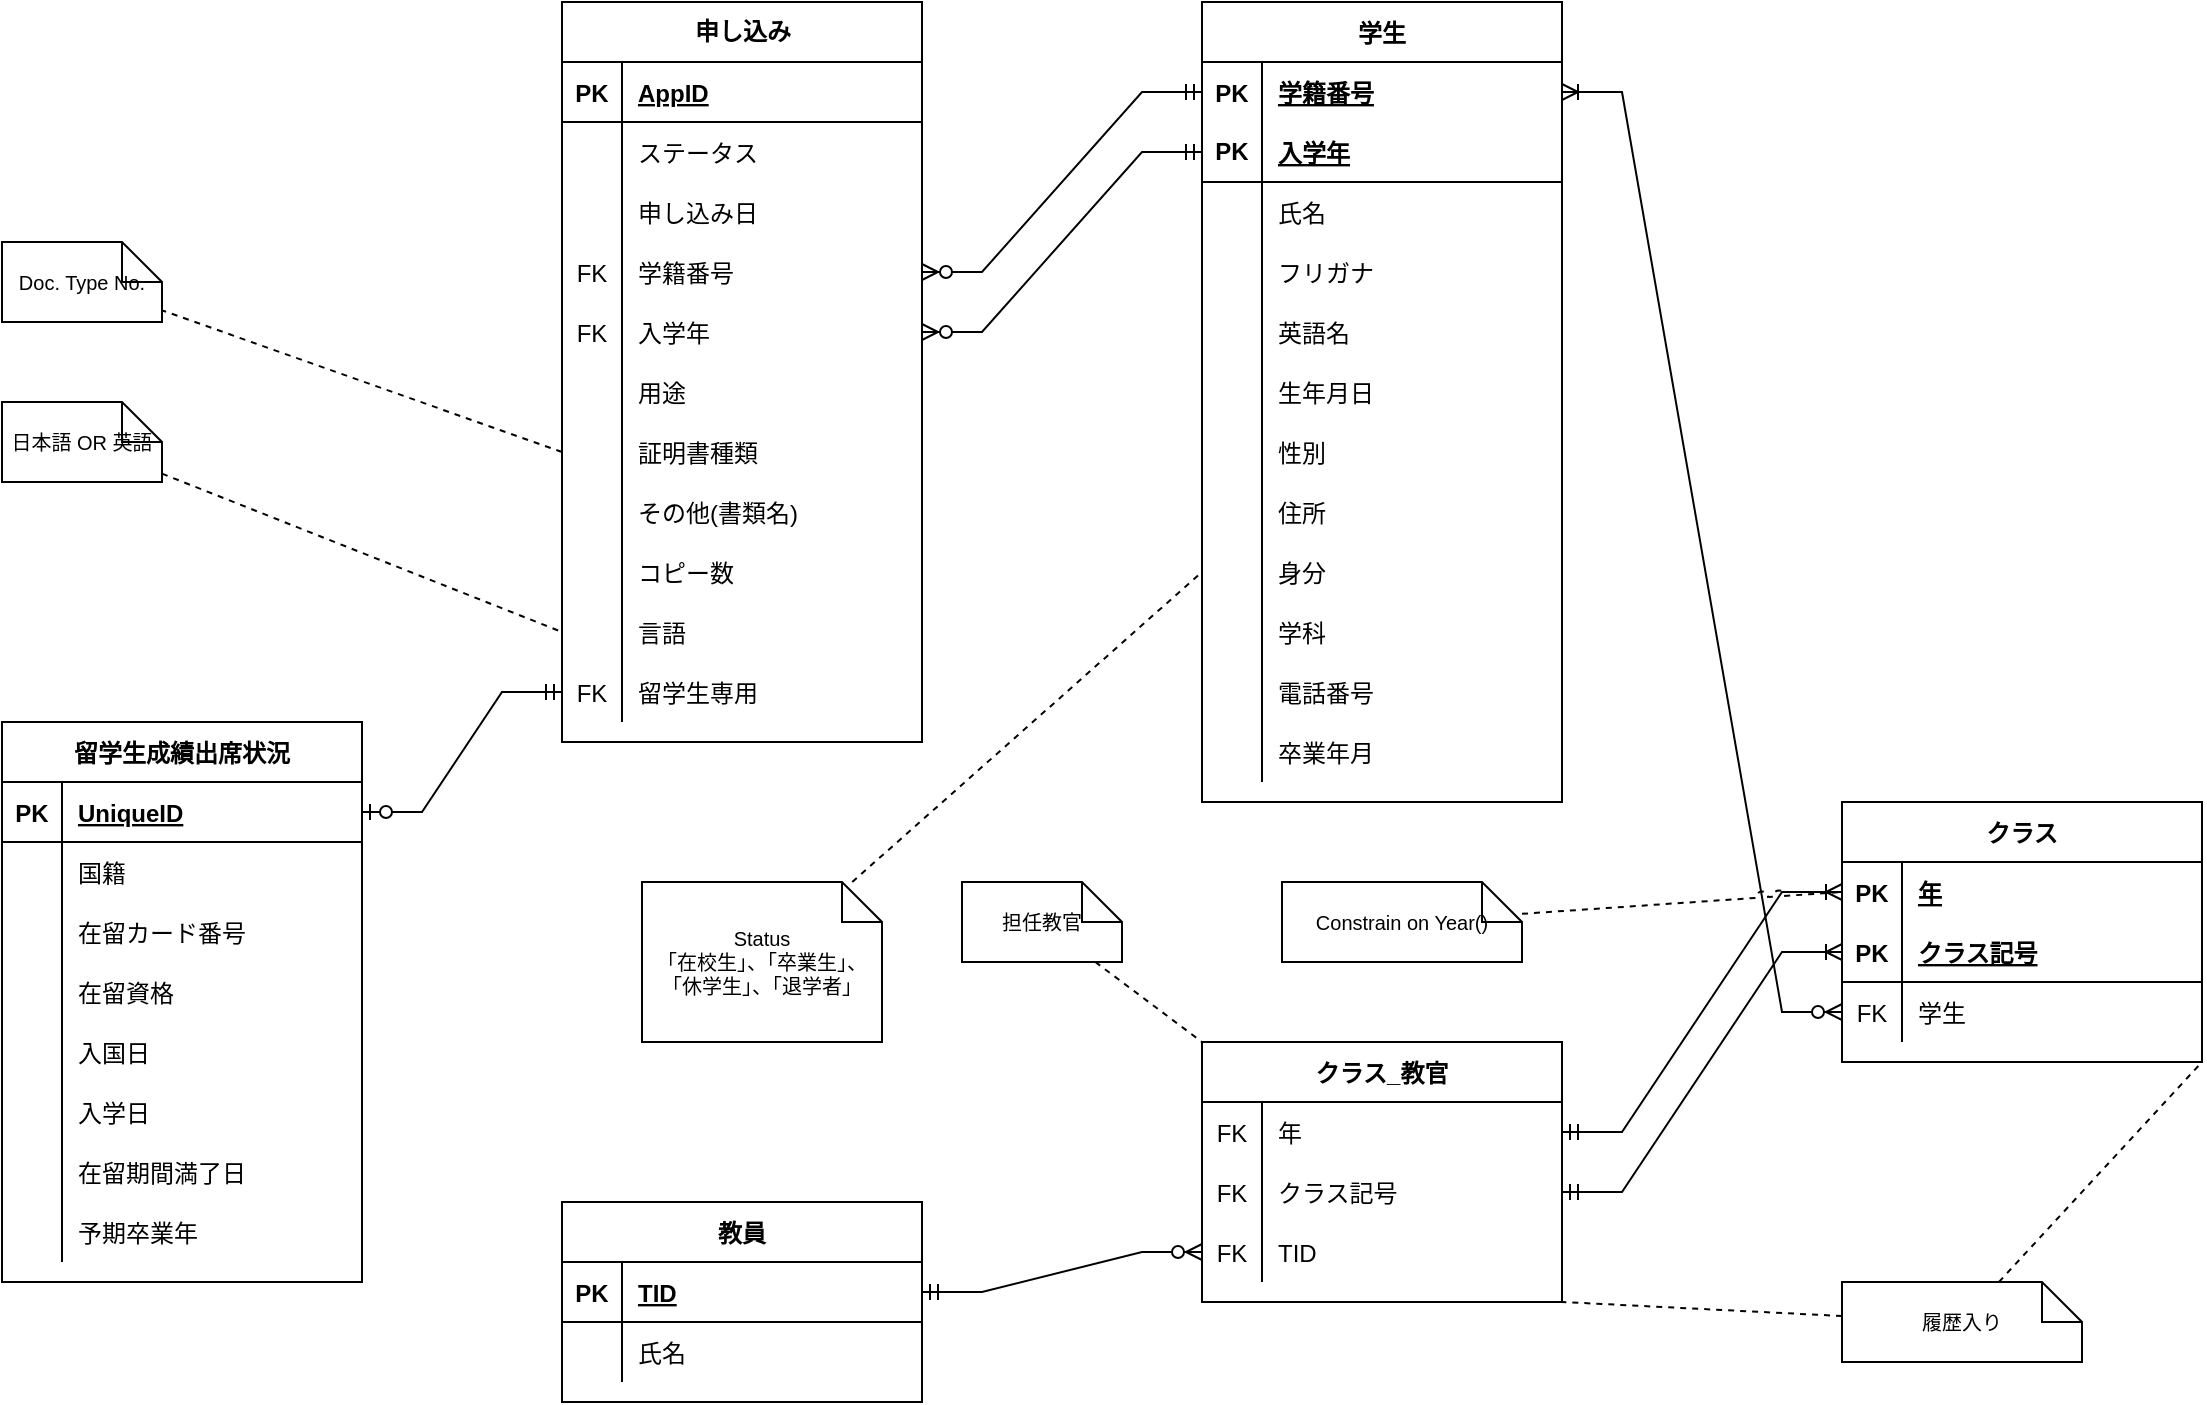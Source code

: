 <mxfile version="13.6.2" type="device"><diagram id="6iHWt4eawKjjmFXK4qab" name="app."><mxGraphModel dx="1246" dy="1058" grid="1" gridSize="10" guides="1" tooltips="1" connect="1" arrows="1" fold="1" page="1" pageScale="1" pageWidth="1169" pageHeight="827" math="0" shadow="0"><root><mxCell id="0"/><mxCell id="1" parent="0"/><mxCell id="gwAdQqBneZFHo5yo5aBn-1" style="rounded=0;orthogonalLoop=1;jettySize=auto;html=1;fontSize=10;endArrow=none;endFill=0;entryX=0;entryY=0.5;entryDx=0;entryDy=0;dashed=1;jumpStyle=arc;" parent="1" source="gwAdQqBneZFHo5yo5aBn-2" target="gwAdQqBneZFHo5yo5aBn-25" edge="1"><mxGeometry relative="1" as="geometry"/></mxCell><mxCell id="gwAdQqBneZFHo5yo5aBn-2" value="Status&lt;br style=&quot;font-size: 10px&quot;&gt;「在校生」、「卒業生」、「休学生」、「退学者」" style="shape=note;size=20;whiteSpace=wrap;html=1;fontSize=10;" parent="1" vertex="1"><mxGeometry x="360" y="520" width="120" height="80" as="geometry"/></mxCell><mxCell id="gwAdQqBneZFHo5yo5aBn-3" style="edgeStyle=entityRelationEdgeStyle;rounded=0;orthogonalLoop=1;jettySize=auto;html=1;startArrow=ERmandOne;startFill=0;endArrow=ERzeroToMany;endFill=1;" parent="1" source="gwAdQqBneZFHo5yo5aBn-66" target="gwAdQqBneZFHo5yo5aBn-19" edge="1"><mxGeometry relative="1" as="geometry"/></mxCell><mxCell id="gwAdQqBneZFHo5yo5aBn-4" style="edgeStyle=entityRelationEdgeStyle;rounded=0;orthogonalLoop=1;jettySize=auto;html=1;startArrow=ERmandOne;startFill=0;endArrow=ERzeroToMany;endFill=1;" parent="1" source="gwAdQqBneZFHo5yo5aBn-69" target="gwAdQqBneZFHo5yo5aBn-22" edge="1"><mxGeometry relative="1" as="geometry"/></mxCell><mxCell id="gwAdQqBneZFHo5yo5aBn-8" style="rounded=0;orthogonalLoop=1;jettySize=auto;html=1;endArrow=none;endFill=0;fontSize=10;entryX=0;entryY=0.5;entryDx=0;entryDy=0;dashed=1;jumpStyle=arc;" parent="1" source="gwAdQqBneZFHo5yo5aBn-9" target="gwAdQqBneZFHo5yo5aBn-56" edge="1"><mxGeometry relative="1" as="geometry"/></mxCell><mxCell id="gwAdQqBneZFHo5yo5aBn-9" value="日本語 OR 英語" style="shape=note;size=20;whiteSpace=wrap;html=1;strokeColor=#000000;fontSize=10;" parent="1" vertex="1"><mxGeometry x="40" y="280" width="80" height="40" as="geometry"/></mxCell><mxCell id="gwAdQqBneZFHo5yo5aBn-10" style="edgeStyle=entityRelationEdgeStyle;rounded=0;orthogonalLoop=1;jettySize=auto;html=1;startArrow=ERzeroToOne;startFill=1;endArrow=ERmandOne;endFill=0;" parent="1" source="gwAdQqBneZFHo5yo5aBn-91" target="gwAdQqBneZFHo5yo5aBn-59" edge="1"><mxGeometry relative="1" as="geometry"/></mxCell><mxCell id="gwAdQqBneZFHo5yo5aBn-12" value="Doc. Type No." style="shape=note;size=20;whiteSpace=wrap;html=1;strokeColor=#000000;fontSize=10;" parent="1" vertex="1"><mxGeometry x="40" y="200" width="80" height="40" as="geometry"/></mxCell><mxCell id="gwAdQqBneZFHo5yo5aBn-13" style="rounded=0;orthogonalLoop=1;jettySize=auto;html=1;exitX=0;exitY=0.5;exitDx=0;exitDy=0;startArrow=none;startFill=0;endArrow=none;endFill=0;dashed=1;jumpStyle=arc;" parent="1" source="gwAdQqBneZFHo5yo5aBn-47" target="gwAdQqBneZFHo5yo5aBn-12" edge="1"><mxGeometry relative="1" as="geometry"/></mxCell><mxCell id="gwAdQqBneZFHo5yo5aBn-31" value="申し込み" style="shape=table;startSize=30;container=1;collapsible=1;childLayout=tableLayout;fixedRows=1;rowLines=0;fontStyle=1;align=center;resizeLast=1;html=1;" parent="1" vertex="1"><mxGeometry x="320" y="80" width="180" height="370" as="geometry"/></mxCell><mxCell id="gwAdQqBneZFHo5yo5aBn-32" value="" style="shape=partialRectangle;collapsible=0;dropTarget=0;pointerEvents=0;fillColor=none;top=0;left=0;bottom=1;right=0;points=[[0,0.5],[1,0.5]];portConstraint=eastwest;" parent="gwAdQqBneZFHo5yo5aBn-31" vertex="1"><mxGeometry y="30" width="180" height="30" as="geometry"/></mxCell><mxCell id="gwAdQqBneZFHo5yo5aBn-33" value="PK" style="shape=partialRectangle;connectable=0;fillColor=none;top=0;left=0;bottom=0;right=0;fontStyle=1;overflow=hidden;" parent="gwAdQqBneZFHo5yo5aBn-32" vertex="1"><mxGeometry width="30" height="30" as="geometry"/></mxCell><mxCell id="gwAdQqBneZFHo5yo5aBn-34" value="AppID" style="shape=partialRectangle;connectable=0;fillColor=none;top=0;left=0;bottom=0;right=0;align=left;spacingLeft=6;fontStyle=5;overflow=hidden;" parent="gwAdQqBneZFHo5yo5aBn-32" vertex="1"><mxGeometry x="30" width="150" height="30" as="geometry"/></mxCell><mxCell id="gwAdQqBneZFHo5yo5aBn-35" value="" style="shape=partialRectangle;collapsible=0;dropTarget=0;pointerEvents=0;fillColor=none;top=0;left=0;bottom=0;right=0;points=[[0,0.5],[1,0.5]];portConstraint=eastwest;html=1;" parent="gwAdQqBneZFHo5yo5aBn-31" vertex="1"><mxGeometry y="60" width="180" height="30" as="geometry"/></mxCell><mxCell id="gwAdQqBneZFHo5yo5aBn-36" value="" style="shape=partialRectangle;connectable=0;fillColor=none;top=0;left=0;bottom=0;right=0;fontStyle=0;overflow=hidden;" parent="gwAdQqBneZFHo5yo5aBn-35" vertex="1"><mxGeometry width="30" height="30" as="geometry"/></mxCell><mxCell id="gwAdQqBneZFHo5yo5aBn-37" value="ステータス" style="shape=partialRectangle;connectable=0;fillColor=none;top=0;left=0;bottom=0;right=0;align=left;spacingLeft=6;fontStyle=0;overflow=hidden;" parent="gwAdQqBneZFHo5yo5aBn-35" vertex="1"><mxGeometry x="30" width="150" height="30" as="geometry"/></mxCell><mxCell id="gwAdQqBneZFHo5yo5aBn-38" value="" style="shape=partialRectangle;collapsible=0;dropTarget=0;pointerEvents=0;fillColor=none;top=0;left=0;bottom=0;right=0;points=[[0,0.5],[1,0.5]];portConstraint=eastwest;" parent="gwAdQqBneZFHo5yo5aBn-31" vertex="1"><mxGeometry y="90" width="180" height="30" as="geometry"/></mxCell><mxCell id="gwAdQqBneZFHo5yo5aBn-39" value="" style="shape=partialRectangle;connectable=0;fillColor=none;top=0;left=0;bottom=0;right=0;editable=1;overflow=hidden;" parent="gwAdQqBneZFHo5yo5aBn-38" vertex="1"><mxGeometry width="30" height="30" as="geometry"/></mxCell><mxCell id="gwAdQqBneZFHo5yo5aBn-40" value="申し込み日" style="shape=partialRectangle;connectable=0;fillColor=none;top=0;left=0;bottom=0;right=0;align=left;spacingLeft=6;overflow=hidden;" parent="gwAdQqBneZFHo5yo5aBn-38" vertex="1"><mxGeometry x="30" width="150" height="30" as="geometry"/></mxCell><mxCell id="gwAdQqBneZFHo5yo5aBn-19" value="" style="shape=partialRectangle;collapsible=0;dropTarget=0;pointerEvents=0;fillColor=none;top=0;left=0;bottom=0;right=0;points=[[0,0.5],[1,0.5]];portConstraint=eastwest;" parent="gwAdQqBneZFHo5yo5aBn-31" vertex="1"><mxGeometry y="120" width="180" height="30" as="geometry"/></mxCell><mxCell id="gwAdQqBneZFHo5yo5aBn-20" value="FK" style="shape=partialRectangle;connectable=0;fillColor=none;top=0;left=0;bottom=0;right=0;editable=1;overflow=hidden;" parent="gwAdQqBneZFHo5yo5aBn-19" vertex="1"><mxGeometry width="30" height="30" as="geometry"/></mxCell><mxCell id="gwAdQqBneZFHo5yo5aBn-21" value="学籍番号" style="shape=partialRectangle;connectable=0;fillColor=none;top=0;left=0;bottom=0;right=0;align=left;spacingLeft=6;overflow=hidden;" parent="gwAdQqBneZFHo5yo5aBn-19" vertex="1"><mxGeometry x="30" width="150" height="30" as="geometry"/></mxCell><mxCell id="gwAdQqBneZFHo5yo5aBn-22" value="" style="shape=partialRectangle;collapsible=0;dropTarget=0;pointerEvents=0;fillColor=none;top=0;left=0;bottom=0;right=0;points=[[0,0.5],[1,0.5]];portConstraint=eastwest;" parent="gwAdQqBneZFHo5yo5aBn-31" vertex="1"><mxGeometry y="150" width="180" height="30" as="geometry"/></mxCell><mxCell id="gwAdQqBneZFHo5yo5aBn-23" value="FK" style="shape=partialRectangle;connectable=0;fillColor=none;top=0;left=0;bottom=0;right=0;editable=1;overflow=hidden;" parent="gwAdQqBneZFHo5yo5aBn-22" vertex="1"><mxGeometry width="30" height="30" as="geometry"/></mxCell><mxCell id="gwAdQqBneZFHo5yo5aBn-24" value="入学年" style="shape=partialRectangle;connectable=0;fillColor=none;top=0;left=0;bottom=0;right=0;align=left;spacingLeft=6;overflow=hidden;" parent="gwAdQqBneZFHo5yo5aBn-22" vertex="1"><mxGeometry x="30" width="150" height="30" as="geometry"/></mxCell><mxCell id="gwAdQqBneZFHo5yo5aBn-44" value="" style="shape=partialRectangle;collapsible=0;dropTarget=0;pointerEvents=0;fillColor=none;top=0;left=0;bottom=0;right=0;points=[[0,0.5],[1,0.5]];portConstraint=eastwest;" parent="gwAdQqBneZFHo5yo5aBn-31" vertex="1"><mxGeometry y="180" width="180" height="30" as="geometry"/></mxCell><mxCell id="gwAdQqBneZFHo5yo5aBn-45" value="" style="shape=partialRectangle;connectable=0;fillColor=none;top=0;left=0;bottom=0;right=0;editable=1;overflow=hidden;" parent="gwAdQqBneZFHo5yo5aBn-44" vertex="1"><mxGeometry width="30" height="30" as="geometry"/></mxCell><mxCell id="gwAdQqBneZFHo5yo5aBn-46" value="用途" style="shape=partialRectangle;connectable=0;fillColor=none;top=0;left=0;bottom=0;right=0;align=left;spacingLeft=6;overflow=hidden;" parent="gwAdQqBneZFHo5yo5aBn-44" vertex="1"><mxGeometry x="30" width="150" height="30" as="geometry"/></mxCell><mxCell id="gwAdQqBneZFHo5yo5aBn-47" value="" style="shape=partialRectangle;collapsible=0;dropTarget=0;pointerEvents=0;fillColor=none;top=0;left=0;bottom=0;right=0;points=[[0,0.5],[1,0.5]];portConstraint=eastwest;" parent="gwAdQqBneZFHo5yo5aBn-31" vertex="1"><mxGeometry y="210" width="180" height="30" as="geometry"/></mxCell><mxCell id="gwAdQqBneZFHo5yo5aBn-48" value="" style="shape=partialRectangle;connectable=0;fillColor=none;top=0;left=0;bottom=0;right=0;editable=1;overflow=hidden;" parent="gwAdQqBneZFHo5yo5aBn-47" vertex="1"><mxGeometry width="30" height="30" as="geometry"/></mxCell><mxCell id="gwAdQqBneZFHo5yo5aBn-49" value="証明書種類" style="shape=partialRectangle;connectable=0;fillColor=none;top=0;left=0;bottom=0;right=0;align=left;spacingLeft=6;overflow=hidden;" parent="gwAdQqBneZFHo5yo5aBn-47" vertex="1"><mxGeometry x="30" width="150" height="30" as="geometry"/></mxCell><mxCell id="gwAdQqBneZFHo5yo5aBn-50" value="" style="shape=partialRectangle;collapsible=0;dropTarget=0;pointerEvents=0;fillColor=none;top=0;left=0;bottom=0;right=0;points=[[0,0.5],[1,0.5]];portConstraint=eastwest;" parent="gwAdQqBneZFHo5yo5aBn-31" vertex="1"><mxGeometry y="240" width="180" height="30" as="geometry"/></mxCell><mxCell id="gwAdQqBneZFHo5yo5aBn-51" value="" style="shape=partialRectangle;connectable=0;fillColor=none;top=0;left=0;bottom=0;right=0;editable=1;overflow=hidden;" parent="gwAdQqBneZFHo5yo5aBn-50" vertex="1"><mxGeometry width="30" height="30" as="geometry"/></mxCell><mxCell id="gwAdQqBneZFHo5yo5aBn-52" value="その他(書類名)" style="shape=partialRectangle;connectable=0;fillColor=none;top=0;left=0;bottom=0;right=0;align=left;spacingLeft=6;overflow=hidden;" parent="gwAdQqBneZFHo5yo5aBn-50" vertex="1"><mxGeometry x="30" width="150" height="30" as="geometry"/></mxCell><mxCell id="gwAdQqBneZFHo5yo5aBn-53" value="" style="shape=partialRectangle;collapsible=0;dropTarget=0;pointerEvents=0;fillColor=none;top=0;left=0;bottom=0;right=0;points=[[0,0.5],[1,0.5]];portConstraint=eastwest;" parent="gwAdQqBneZFHo5yo5aBn-31" vertex="1"><mxGeometry y="270" width="180" height="30" as="geometry"/></mxCell><mxCell id="gwAdQqBneZFHo5yo5aBn-54" value="" style="shape=partialRectangle;connectable=0;fillColor=none;top=0;left=0;bottom=0;right=0;editable=1;overflow=hidden;" parent="gwAdQqBneZFHo5yo5aBn-53" vertex="1"><mxGeometry width="30" height="30" as="geometry"/></mxCell><mxCell id="gwAdQqBneZFHo5yo5aBn-55" value="コピー数" style="shape=partialRectangle;connectable=0;fillColor=none;top=0;left=0;bottom=0;right=0;align=left;spacingLeft=6;overflow=hidden;" parent="gwAdQqBneZFHo5yo5aBn-53" vertex="1"><mxGeometry x="30" width="150" height="30" as="geometry"/></mxCell><mxCell id="gwAdQqBneZFHo5yo5aBn-56" value="" style="shape=partialRectangle;collapsible=0;dropTarget=0;pointerEvents=0;fillColor=none;top=0;left=0;bottom=0;right=0;points=[[0,0.5],[1,0.5]];portConstraint=eastwest;" parent="gwAdQqBneZFHo5yo5aBn-31" vertex="1"><mxGeometry y="300" width="180" height="30" as="geometry"/></mxCell><mxCell id="gwAdQqBneZFHo5yo5aBn-57" value="" style="shape=partialRectangle;connectable=0;fillColor=none;top=0;left=0;bottom=0;right=0;editable=1;overflow=hidden;" parent="gwAdQqBneZFHo5yo5aBn-56" vertex="1"><mxGeometry width="30" height="30" as="geometry"/></mxCell><mxCell id="gwAdQqBneZFHo5yo5aBn-58" value="言語" style="shape=partialRectangle;connectable=0;fillColor=none;top=0;left=0;bottom=0;right=0;align=left;spacingLeft=6;overflow=hidden;" parent="gwAdQqBneZFHo5yo5aBn-56" vertex="1"><mxGeometry x="30" width="150" height="30" as="geometry"/></mxCell><mxCell id="gwAdQqBneZFHo5yo5aBn-59" value="" style="shape=partialRectangle;collapsible=0;dropTarget=0;pointerEvents=0;fillColor=none;top=0;left=0;bottom=0;right=0;points=[[0,0.5],[1,0.5]];portConstraint=eastwest;" parent="gwAdQqBneZFHo5yo5aBn-31" vertex="1"><mxGeometry y="330" width="180" height="30" as="geometry"/></mxCell><mxCell id="gwAdQqBneZFHo5yo5aBn-60" value="FK" style="shape=partialRectangle;connectable=0;fillColor=none;top=0;left=0;bottom=0;right=0;editable=1;overflow=hidden;" parent="gwAdQqBneZFHo5yo5aBn-59" vertex="1"><mxGeometry width="30" height="30" as="geometry"/></mxCell><mxCell id="gwAdQqBneZFHo5yo5aBn-61" value="留学生専用" style="shape=partialRectangle;connectable=0;fillColor=none;top=0;left=0;bottom=0;right=0;align=left;spacingLeft=6;overflow=hidden;" parent="gwAdQqBneZFHo5yo5aBn-59" vertex="1"><mxGeometry x="30" width="150" height="30" as="geometry"/></mxCell><mxCell id="gwAdQqBneZFHo5yo5aBn-65" value="学生" style="shape=table;startSize=30;container=1;collapsible=1;childLayout=tableLayout;fixedRows=1;rowLines=0;fontStyle=1;align=center;resizeLast=1;" parent="1" vertex="1"><mxGeometry x="640" y="80" width="180" height="400" as="geometry"/></mxCell><mxCell id="gwAdQqBneZFHo5yo5aBn-66" value="" style="shape=partialRectangle;collapsible=0;dropTarget=0;pointerEvents=0;fillColor=none;top=0;left=0;bottom=0;right=0;points=[[0,0.5],[1,0.5]];portConstraint=eastwest;strokeColor=#000000;" parent="gwAdQqBneZFHo5yo5aBn-65" vertex="1"><mxGeometry y="30" width="180" height="30" as="geometry"/></mxCell><mxCell id="gwAdQqBneZFHo5yo5aBn-67" value="PK" style="shape=partialRectangle;connectable=0;fillColor=none;top=0;left=0;bottom=0;right=0;fontStyle=1;overflow=hidden;" parent="gwAdQqBneZFHo5yo5aBn-66" vertex="1"><mxGeometry width="30" height="30" as="geometry"/></mxCell><mxCell id="gwAdQqBneZFHo5yo5aBn-68" value="学籍番号" style="shape=partialRectangle;connectable=0;fillColor=none;top=0;left=0;bottom=0;right=0;align=left;spacingLeft=6;fontStyle=5;overflow=hidden;" parent="gwAdQqBneZFHo5yo5aBn-66" vertex="1"><mxGeometry x="30" width="150" height="30" as="geometry"/></mxCell><mxCell id="gwAdQqBneZFHo5yo5aBn-69" value="" style="shape=partialRectangle;collapsible=0;dropTarget=0;pointerEvents=0;fillColor=none;top=0;left=0;bottom=1;right=0;points=[[0,0.5],[1,0.5]];portConstraint=eastwest;" parent="gwAdQqBneZFHo5yo5aBn-65" vertex="1"><mxGeometry y="60" width="180" height="30" as="geometry"/></mxCell><mxCell id="gwAdQqBneZFHo5yo5aBn-70" value="&lt;b&gt;PK&lt;/b&gt;" style="shape=partialRectangle;connectable=0;fillColor=none;top=0;left=0;bottom=0;right=0;fontStyle=0;overflow=hidden;strokeColor=none;html=1;" parent="gwAdQqBneZFHo5yo5aBn-69" vertex="1"><mxGeometry width="30" height="30" as="geometry"/></mxCell><mxCell id="gwAdQqBneZFHo5yo5aBn-71" value="入学年" style="shape=partialRectangle;connectable=0;fillColor=none;top=0;left=0;bottom=0;right=0;align=left;spacingLeft=6;fontStyle=5;overflow=hidden;strokeColor=none;" parent="gwAdQqBneZFHo5yo5aBn-69" vertex="1"><mxGeometry x="30" width="150" height="30" as="geometry"/></mxCell><mxCell id="gwAdQqBneZFHo5yo5aBn-72" value="" style="shape=partialRectangle;collapsible=0;dropTarget=0;pointerEvents=0;fillColor=none;top=0;left=0;bottom=0;right=0;points=[[0,0.5],[1,0.5]];portConstraint=eastwest;" parent="gwAdQqBneZFHo5yo5aBn-65" vertex="1"><mxGeometry y="90" width="180" height="30" as="geometry"/></mxCell><mxCell id="gwAdQqBneZFHo5yo5aBn-73" value="" style="shape=partialRectangle;connectable=0;fillColor=none;top=0;left=0;bottom=0;right=0;editable=1;overflow=hidden;" parent="gwAdQqBneZFHo5yo5aBn-72" vertex="1"><mxGeometry width="30" height="30" as="geometry"/></mxCell><mxCell id="gwAdQqBneZFHo5yo5aBn-74" value="氏名" style="shape=partialRectangle;connectable=0;fillColor=none;top=0;left=0;bottom=0;right=0;align=left;spacingLeft=6;overflow=hidden;" parent="gwAdQqBneZFHo5yo5aBn-72" vertex="1"><mxGeometry x="30" width="150" height="30" as="geometry"/></mxCell><mxCell id="gwAdQqBneZFHo5yo5aBn-75" value="" style="shape=partialRectangle;collapsible=0;dropTarget=0;pointerEvents=0;fillColor=none;top=0;left=0;bottom=0;right=0;points=[[0,0.5],[1,0.5]];portConstraint=eastwest;" parent="gwAdQqBneZFHo5yo5aBn-65" vertex="1"><mxGeometry y="120" width="180" height="30" as="geometry"/></mxCell><mxCell id="gwAdQqBneZFHo5yo5aBn-76" value="" style="shape=partialRectangle;connectable=0;fillColor=none;top=0;left=0;bottom=0;right=0;editable=1;overflow=hidden;" parent="gwAdQqBneZFHo5yo5aBn-75" vertex="1"><mxGeometry width="30" height="30" as="geometry"/></mxCell><mxCell id="gwAdQqBneZFHo5yo5aBn-77" value="フリガナ" style="shape=partialRectangle;connectable=0;fillColor=none;top=0;left=0;bottom=0;right=0;align=left;spacingLeft=6;overflow=hidden;" parent="gwAdQqBneZFHo5yo5aBn-75" vertex="1"><mxGeometry x="30" width="150" height="30" as="geometry"/></mxCell><mxCell id="gwAdQqBneZFHo5yo5aBn-78" value="" style="shape=partialRectangle;collapsible=0;dropTarget=0;pointerEvents=0;fillColor=none;top=0;left=0;bottom=0;right=0;points=[[0,0.5],[1,0.5]];portConstraint=eastwest;" parent="gwAdQqBneZFHo5yo5aBn-65" vertex="1"><mxGeometry y="150" width="180" height="30" as="geometry"/></mxCell><mxCell id="gwAdQqBneZFHo5yo5aBn-79" value="" style="shape=partialRectangle;connectable=0;fillColor=none;top=0;left=0;bottom=0;right=0;editable=1;overflow=hidden;" parent="gwAdQqBneZFHo5yo5aBn-78" vertex="1"><mxGeometry width="30" height="30" as="geometry"/></mxCell><mxCell id="gwAdQqBneZFHo5yo5aBn-80" value="英語名" style="shape=partialRectangle;connectable=0;fillColor=none;top=0;left=0;bottom=0;right=0;align=left;spacingLeft=6;overflow=hidden;" parent="gwAdQqBneZFHo5yo5aBn-78" vertex="1"><mxGeometry x="30" width="150" height="30" as="geometry"/></mxCell><mxCell id="gwAdQqBneZFHo5yo5aBn-81" value="" style="shape=partialRectangle;collapsible=0;dropTarget=0;pointerEvents=0;fillColor=none;top=0;left=0;bottom=0;right=0;points=[[0,0.5],[1,0.5]];portConstraint=eastwest;" parent="gwAdQqBneZFHo5yo5aBn-65" vertex="1"><mxGeometry y="180" width="180" height="30" as="geometry"/></mxCell><mxCell id="gwAdQqBneZFHo5yo5aBn-82" value="" style="shape=partialRectangle;connectable=0;fillColor=none;top=0;left=0;bottom=0;right=0;editable=1;overflow=hidden;" parent="gwAdQqBneZFHo5yo5aBn-81" vertex="1"><mxGeometry width="30" height="30" as="geometry"/></mxCell><mxCell id="gwAdQqBneZFHo5yo5aBn-83" value="生年月日" style="shape=partialRectangle;connectable=0;fillColor=none;top=0;left=0;bottom=0;right=0;align=left;spacingLeft=6;overflow=hidden;" parent="gwAdQqBneZFHo5yo5aBn-81" vertex="1"><mxGeometry x="30" width="150" height="30" as="geometry"/></mxCell><mxCell id="gwAdQqBneZFHo5yo5aBn-100" value="" style="shape=partialRectangle;collapsible=0;dropTarget=0;pointerEvents=0;fillColor=none;top=0;left=0;bottom=0;right=0;points=[[0,0.5],[1,0.5]];portConstraint=eastwest;" parent="gwAdQqBneZFHo5yo5aBn-65" vertex="1"><mxGeometry y="210" width="180" height="30" as="geometry"/></mxCell><mxCell id="gwAdQqBneZFHo5yo5aBn-101" value="" style="shape=partialRectangle;connectable=0;fillColor=none;top=0;left=0;bottom=0;right=0;editable=1;overflow=hidden;" parent="gwAdQqBneZFHo5yo5aBn-100" vertex="1"><mxGeometry width="30" height="30" as="geometry"/></mxCell><mxCell id="gwAdQqBneZFHo5yo5aBn-102" value="性別" style="shape=partialRectangle;connectable=0;fillColor=none;top=0;left=0;bottom=0;right=0;align=left;spacingLeft=6;overflow=hidden;" parent="gwAdQqBneZFHo5yo5aBn-100" vertex="1"><mxGeometry x="30" width="150" height="30" as="geometry"/></mxCell><mxCell id="gwAdQqBneZFHo5yo5aBn-87" value="" style="shape=partialRectangle;collapsible=0;dropTarget=0;pointerEvents=0;fillColor=none;top=0;left=0;bottom=0;right=0;points=[[0,0.5],[1,0.5]];portConstraint=eastwest;" parent="gwAdQqBneZFHo5yo5aBn-65" vertex="1"><mxGeometry y="240" width="180" height="30" as="geometry"/></mxCell><mxCell id="gwAdQqBneZFHo5yo5aBn-88" value="" style="shape=partialRectangle;connectable=0;fillColor=none;top=0;left=0;bottom=0;right=0;editable=1;overflow=hidden;" parent="gwAdQqBneZFHo5yo5aBn-87" vertex="1"><mxGeometry width="30" height="30" as="geometry"/></mxCell><mxCell id="gwAdQqBneZFHo5yo5aBn-89" value="住所" style="shape=partialRectangle;connectable=0;fillColor=none;top=0;left=0;bottom=0;right=0;align=left;spacingLeft=6;overflow=hidden;" parent="gwAdQqBneZFHo5yo5aBn-87" vertex="1"><mxGeometry x="30" width="150" height="30" as="geometry"/></mxCell><mxCell id="gwAdQqBneZFHo5yo5aBn-25" value="" style="shape=partialRectangle;collapsible=0;dropTarget=0;pointerEvents=0;fillColor=none;top=0;left=0;bottom=0;right=0;points=[[0,0.5],[1,0.5]];portConstraint=eastwest;" parent="gwAdQqBneZFHo5yo5aBn-65" vertex="1"><mxGeometry y="270" width="180" height="30" as="geometry"/></mxCell><mxCell id="gwAdQqBneZFHo5yo5aBn-26" value="" style="shape=partialRectangle;connectable=0;fillColor=none;top=0;left=0;bottom=0;right=0;editable=1;overflow=hidden;" parent="gwAdQqBneZFHo5yo5aBn-25" vertex="1"><mxGeometry width="30" height="30" as="geometry"/></mxCell><mxCell id="gwAdQqBneZFHo5yo5aBn-27" value="身分" style="shape=partialRectangle;connectable=0;fillColor=none;top=0;left=0;bottom=0;right=0;align=left;spacingLeft=6;overflow=hidden;" parent="gwAdQqBneZFHo5yo5aBn-25" vertex="1"><mxGeometry x="30" width="150" height="30" as="geometry"/></mxCell><mxCell id="gwAdQqBneZFHo5yo5aBn-122" value="" style="shape=partialRectangle;collapsible=0;dropTarget=0;pointerEvents=0;fillColor=none;top=0;left=0;bottom=0;right=0;points=[[0,0.5],[1,0.5]];portConstraint=eastwest;" parent="gwAdQqBneZFHo5yo5aBn-65" vertex="1"><mxGeometry y="300" width="180" height="30" as="geometry"/></mxCell><mxCell id="gwAdQqBneZFHo5yo5aBn-123" value="" style="shape=partialRectangle;connectable=0;fillColor=none;top=0;left=0;bottom=0;right=0;editable=1;overflow=hidden;" parent="gwAdQqBneZFHo5yo5aBn-122" vertex="1"><mxGeometry width="30" height="30" as="geometry"/></mxCell><mxCell id="gwAdQqBneZFHo5yo5aBn-124" value="学科" style="shape=partialRectangle;connectable=0;fillColor=none;top=0;left=0;bottom=0;right=0;align=left;spacingLeft=6;overflow=hidden;" parent="gwAdQqBneZFHo5yo5aBn-122" vertex="1"><mxGeometry x="30" width="150" height="30" as="geometry"/></mxCell><mxCell id="gwAdQqBneZFHo5yo5aBn-128" value="" style="shape=partialRectangle;collapsible=0;dropTarget=0;pointerEvents=0;fillColor=none;top=0;left=0;bottom=0;right=0;points=[[0,0.5],[1,0.5]];portConstraint=eastwest;" parent="gwAdQqBneZFHo5yo5aBn-65" vertex="1"><mxGeometry y="330" width="180" height="30" as="geometry"/></mxCell><mxCell id="gwAdQqBneZFHo5yo5aBn-129" value="" style="shape=partialRectangle;connectable=0;fillColor=none;top=0;left=0;bottom=0;right=0;editable=1;overflow=hidden;" parent="gwAdQqBneZFHo5yo5aBn-128" vertex="1"><mxGeometry width="30" height="30" as="geometry"/></mxCell><mxCell id="gwAdQqBneZFHo5yo5aBn-130" value="電話番号" style="shape=partialRectangle;connectable=0;fillColor=none;top=0;left=0;bottom=0;right=0;align=left;spacingLeft=6;overflow=hidden;" parent="gwAdQqBneZFHo5yo5aBn-128" vertex="1"><mxGeometry x="30" width="150" height="30" as="geometry"/></mxCell><mxCell id="gwAdQqBneZFHo5yo5aBn-125" value="" style="shape=partialRectangle;collapsible=0;dropTarget=0;pointerEvents=0;fillColor=none;top=0;left=0;bottom=0;right=0;points=[[0,0.5],[1,0.5]];portConstraint=eastwest;" parent="gwAdQqBneZFHo5yo5aBn-65" vertex="1"><mxGeometry y="360" width="180" height="30" as="geometry"/></mxCell><mxCell id="gwAdQqBneZFHo5yo5aBn-126" value="" style="shape=partialRectangle;connectable=0;fillColor=none;top=0;left=0;bottom=0;right=0;editable=1;overflow=hidden;" parent="gwAdQqBneZFHo5yo5aBn-125" vertex="1"><mxGeometry width="30" height="30" as="geometry"/></mxCell><mxCell id="gwAdQqBneZFHo5yo5aBn-127" value="卒業年月" style="shape=partialRectangle;connectable=0;fillColor=none;top=0;left=0;bottom=0;right=0;align=left;spacingLeft=6;overflow=hidden;" parent="gwAdQqBneZFHo5yo5aBn-125" vertex="1"><mxGeometry x="30" width="150" height="30" as="geometry"/></mxCell><mxCell id="rxs5J14LVdF2qPMiOHTI-4" style="edgeStyle=entityRelationEdgeStyle;rounded=0;orthogonalLoop=1;jettySize=auto;html=1;startArrow=ERoneToMany;startFill=0;endArrow=ERzeroToMany;endFill=1;" parent="1" source="gwAdQqBneZFHo5yo5aBn-66" target="gwAdQqBneZFHo5yo5aBn-138" edge="1"><mxGeometry relative="1" as="geometry"/></mxCell><mxCell id="rxs5J14LVdF2qPMiOHTI-26" style="edgeStyle=entityRelationEdgeStyle;rounded=0;orthogonalLoop=1;jettySize=auto;html=1;exitX=1;exitY=0.5;exitDx=0;exitDy=0;startArrow=ERmandOne;startFill=0;endArrow=ERzeroToMany;endFill=1;" parent="1" source="rxs5J14LVdF2qPMiOHTI-14" target="rxs5J14LVdF2qPMiOHTI-23" edge="1"><mxGeometry relative="1" as="geometry"/></mxCell><mxCell id="rxs5J14LVdF2qPMiOHTI-27" style="edgeStyle=entityRelationEdgeStyle;rounded=0;orthogonalLoop=1;jettySize=auto;html=1;startArrow=ERmandOne;startFill=0;endArrow=ERoneToMany;endFill=0;" parent="1" source="rxs5J14LVdF2qPMiOHTI-20" target="gwAdQqBneZFHo5yo5aBn-135" edge="1"><mxGeometry relative="1" as="geometry"/></mxCell><mxCell id="rxs5J14LVdF2qPMiOHTI-28" style="edgeStyle=entityRelationEdgeStyle;rounded=0;orthogonalLoop=1;jettySize=auto;html=1;startArrow=ERmandOne;startFill=0;endArrow=ERoneToMany;endFill=0;" parent="1" source="gwAdQqBneZFHo5yo5aBn-142" target="gwAdQqBneZFHo5yo5aBn-132" edge="1"><mxGeometry relative="1" as="geometry"/></mxCell><mxCell id="rxs5J14LVdF2qPMiOHTI-30" style="rounded=0;orthogonalLoop=1;jettySize=auto;html=1;dashed=1;startArrow=none;startFill=0;endArrow=none;endFill=0;entryX=0;entryY=0.5;entryDx=0;entryDy=0;jumpStyle=arc;" parent="1" source="rxs5J14LVdF2qPMiOHTI-29" target="gwAdQqBneZFHo5yo5aBn-135" edge="1"><mxGeometry relative="1" as="geometry"/></mxCell><mxCell id="rxs5J14LVdF2qPMiOHTI-29" value="Constrain on Year()" style="shape=note;size=20;whiteSpace=wrap;html=1;fontSize=10;align=center;" parent="1" vertex="1"><mxGeometry x="680" y="520" width="120" height="40" as="geometry"/></mxCell><mxCell id="rxs5J14LVdF2qPMiOHTI-32" style="edgeStyle=none;rounded=0;jumpStyle=arc;orthogonalLoop=1;jettySize=auto;html=1;dashed=1;startArrow=none;startFill=0;endArrow=none;endFill=0;entryX=1;entryY=1;entryDx=0;entryDy=0;" parent="1" source="rxs5J14LVdF2qPMiOHTI-31" target="gwAdQqBneZFHo5yo5aBn-131" edge="1"><mxGeometry relative="1" as="geometry"/></mxCell><mxCell id="rxs5J14LVdF2qPMiOHTI-33" style="edgeStyle=none;rounded=0;jumpStyle=arc;orthogonalLoop=1;jettySize=auto;html=1;dashed=1;startArrow=none;startFill=0;endArrow=none;endFill=0;entryX=1;entryY=1;entryDx=0;entryDy=0;" parent="1" source="rxs5J14LVdF2qPMiOHTI-31" target="gwAdQqBneZFHo5yo5aBn-141" edge="1"><mxGeometry relative="1" as="geometry"/></mxCell><mxCell id="rxs5J14LVdF2qPMiOHTI-31" value="履歴入り" style="shape=note;size=20;whiteSpace=wrap;html=1;fontSize=10;align=center;" parent="1" vertex="1"><mxGeometry x="960" y="720" width="120" height="40" as="geometry"/></mxCell><mxCell id="FBStGXgQZYD8MLlGd9km-2" style="rounded=0;orthogonalLoop=1;jettySize=auto;html=1;dashed=1;entryX=0;entryY=0;entryDx=0;entryDy=0;endArrow=none;endFill=0;" edge="1" parent="1" source="FBStGXgQZYD8MLlGd9km-1" target="gwAdQqBneZFHo5yo5aBn-141"><mxGeometry relative="1" as="geometry"/></mxCell><mxCell id="FBStGXgQZYD8MLlGd9km-1" value="担任教官" style="shape=note;size=20;whiteSpace=wrap;html=1;fontSize=10;align=center;" vertex="1" parent="1"><mxGeometry x="520" y="520" width="80" height="40" as="geometry"/></mxCell><mxCell id="rxs5J14LVdF2qPMiOHTI-13" value="教員" style="shape=table;startSize=30;container=1;collapsible=1;childLayout=tableLayout;fixedRows=1;rowLines=0;fontStyle=1;align=center;resizeLast=1;strokeColor=#000000;" parent="1" vertex="1"><mxGeometry x="320" y="680" width="180" height="100" as="geometry"/></mxCell><mxCell id="rxs5J14LVdF2qPMiOHTI-14" value="" style="shape=partialRectangle;collapsible=0;dropTarget=0;pointerEvents=0;fillColor=none;top=0;left=0;bottom=1;right=0;points=[[0,0.5],[1,0.5]];portConstraint=eastwest;" parent="rxs5J14LVdF2qPMiOHTI-13" vertex="1"><mxGeometry y="30" width="180" height="30" as="geometry"/></mxCell><mxCell id="rxs5J14LVdF2qPMiOHTI-15" value="PK" style="shape=partialRectangle;connectable=0;fillColor=none;top=0;left=0;bottom=0;right=0;fontStyle=1;overflow=hidden;" parent="rxs5J14LVdF2qPMiOHTI-14" vertex="1"><mxGeometry width="30" height="30" as="geometry"/></mxCell><mxCell id="rxs5J14LVdF2qPMiOHTI-16" value="TID" style="shape=partialRectangle;connectable=0;fillColor=none;top=0;left=0;bottom=0;right=0;align=left;spacingLeft=6;fontStyle=5;overflow=hidden;" parent="rxs5J14LVdF2qPMiOHTI-14" vertex="1"><mxGeometry x="30" width="150" height="30" as="geometry"/></mxCell><mxCell id="rxs5J14LVdF2qPMiOHTI-17" value="" style="shape=partialRectangle;collapsible=0;dropTarget=0;pointerEvents=0;fillColor=none;top=0;left=0;bottom=0;right=0;points=[[0,0.5],[1,0.5]];portConstraint=eastwest;" parent="rxs5J14LVdF2qPMiOHTI-13" vertex="1"><mxGeometry y="60" width="180" height="30" as="geometry"/></mxCell><mxCell id="rxs5J14LVdF2qPMiOHTI-18" value="" style="shape=partialRectangle;connectable=0;fillColor=none;top=0;left=0;bottom=0;right=0;editable=1;overflow=hidden;" parent="rxs5J14LVdF2qPMiOHTI-17" vertex="1"><mxGeometry width="30" height="30" as="geometry"/></mxCell><mxCell id="rxs5J14LVdF2qPMiOHTI-19" value="氏名" style="shape=partialRectangle;connectable=0;fillColor=none;top=0;left=0;bottom=0;right=0;align=left;spacingLeft=6;overflow=hidden;" parent="rxs5J14LVdF2qPMiOHTI-17" vertex="1"><mxGeometry x="30" width="150" height="30" as="geometry"/></mxCell><mxCell id="gwAdQqBneZFHo5yo5aBn-141" value="クラス_教官" style="shape=table;startSize=30;container=1;collapsible=1;childLayout=tableLayout;fixedRows=1;rowLines=0;fontStyle=1;align=center;resizeLast=1;strokeColor=#000000;" parent="1" vertex="1"><mxGeometry x="640" y="600" width="180" height="130" as="geometry"/></mxCell><mxCell id="rxs5J14LVdF2qPMiOHTI-20" value="" style="shape=partialRectangle;collapsible=0;dropTarget=0;pointerEvents=0;fillColor=none;top=0;left=0;bottom=1;right=0;points=[[0,0.5],[1,0.5]];portConstraint=eastwest;strokeColor=none;fontStyle=0" parent="gwAdQqBneZFHo5yo5aBn-141" vertex="1"><mxGeometry y="30" width="180" height="30" as="geometry"/></mxCell><mxCell id="rxs5J14LVdF2qPMiOHTI-21" value="FK" style="shape=partialRectangle;connectable=0;fillColor=none;top=0;left=0;bottom=0;right=0;fontStyle=0;overflow=hidden;" parent="rxs5J14LVdF2qPMiOHTI-20" vertex="1"><mxGeometry width="30" height="30" as="geometry"/></mxCell><mxCell id="rxs5J14LVdF2qPMiOHTI-22" value="年" style="shape=partialRectangle;connectable=0;fillColor=none;top=0;left=0;bottom=0;right=0;align=left;spacingLeft=6;fontStyle=0;overflow=hidden;" parent="rxs5J14LVdF2qPMiOHTI-20" vertex="1"><mxGeometry x="30" width="150" height="30" as="geometry"/></mxCell><mxCell id="gwAdQqBneZFHo5yo5aBn-142" value="" style="shape=partialRectangle;collapsible=0;dropTarget=0;pointerEvents=0;fillColor=none;top=0;left=0;bottom=1;right=0;points=[[0,0.5],[1,0.5]];portConstraint=eastwest;strokeColor=none;fontStyle=0" parent="gwAdQqBneZFHo5yo5aBn-141" vertex="1"><mxGeometry y="60" width="180" height="30" as="geometry"/></mxCell><mxCell id="gwAdQqBneZFHo5yo5aBn-143" value="FK" style="shape=partialRectangle;connectable=0;fillColor=none;top=0;left=0;bottom=0;right=0;fontStyle=0;overflow=hidden;" parent="gwAdQqBneZFHo5yo5aBn-142" vertex="1"><mxGeometry width="30" height="30" as="geometry"/></mxCell><mxCell id="gwAdQqBneZFHo5yo5aBn-144" value="クラス記号" style="shape=partialRectangle;connectable=0;fillColor=none;top=0;left=0;bottom=0;right=0;align=left;spacingLeft=6;fontStyle=0;overflow=hidden;" parent="gwAdQqBneZFHo5yo5aBn-142" vertex="1"><mxGeometry x="30" width="150" height="30" as="geometry"/></mxCell><mxCell id="rxs5J14LVdF2qPMiOHTI-23" value="" style="shape=partialRectangle;collapsible=0;dropTarget=0;pointerEvents=0;fillColor=none;top=0;left=0;bottom=1;right=0;points=[[0,0.5],[1,0.5]];portConstraint=eastwest;strokeColor=none;fontStyle=0" parent="gwAdQqBneZFHo5yo5aBn-141" vertex="1"><mxGeometry y="90" width="180" height="30" as="geometry"/></mxCell><mxCell id="rxs5J14LVdF2qPMiOHTI-24" value="FK" style="shape=partialRectangle;connectable=0;fillColor=none;top=0;left=0;bottom=0;right=0;fontStyle=0;overflow=hidden;" parent="rxs5J14LVdF2qPMiOHTI-23" vertex="1"><mxGeometry width="30" height="30" as="geometry"/></mxCell><mxCell id="rxs5J14LVdF2qPMiOHTI-25" value="TID" style="shape=partialRectangle;connectable=0;fillColor=none;top=0;left=0;bottom=0;right=0;align=left;spacingLeft=6;fontStyle=0;overflow=hidden;" parent="rxs5J14LVdF2qPMiOHTI-23" vertex="1"><mxGeometry x="30" width="150" height="30" as="geometry"/></mxCell><mxCell id="gwAdQqBneZFHo5yo5aBn-131" value="クラス" style="shape=table;startSize=30;container=1;collapsible=1;childLayout=tableLayout;fixedRows=1;rowLines=0;fontStyle=1;align=center;resizeLast=1;strokeColor=#000000;" parent="1" vertex="1"><mxGeometry x="960" y="480" width="180" height="130" as="geometry"/></mxCell><mxCell id="gwAdQqBneZFHo5yo5aBn-135" value="" style="shape=partialRectangle;collapsible=0;dropTarget=0;pointerEvents=0;fillColor=none;top=0;left=0;bottom=1;right=0;points=[[0,0.5],[1,0.5]];portConstraint=eastwest;strokeColor=none;" parent="gwAdQqBneZFHo5yo5aBn-131" vertex="1"><mxGeometry y="30" width="180" height="30" as="geometry"/></mxCell><mxCell id="gwAdQqBneZFHo5yo5aBn-136" value="PK" style="shape=partialRectangle;connectable=0;fillColor=none;top=0;left=0;bottom=0;right=0;fontStyle=1;overflow=hidden;" parent="gwAdQqBneZFHo5yo5aBn-135" vertex="1"><mxGeometry width="30" height="30" as="geometry"/></mxCell><mxCell id="gwAdQqBneZFHo5yo5aBn-137" value="年" style="shape=partialRectangle;connectable=0;fillColor=none;top=0;left=0;bottom=0;right=0;align=left;spacingLeft=6;fontStyle=5;overflow=hidden;" parent="gwAdQqBneZFHo5yo5aBn-135" vertex="1"><mxGeometry x="30" width="150" height="30" as="geometry"/></mxCell><mxCell id="gwAdQqBneZFHo5yo5aBn-132" value="" style="shape=partialRectangle;collapsible=0;dropTarget=0;pointerEvents=0;fillColor=none;top=0;left=0;bottom=1;right=0;points=[[0,0.5],[1,0.5]];portConstraint=eastwest;" parent="gwAdQqBneZFHo5yo5aBn-131" vertex="1"><mxGeometry y="60" width="180" height="30" as="geometry"/></mxCell><mxCell id="gwAdQqBneZFHo5yo5aBn-133" value="PK" style="shape=partialRectangle;connectable=0;fillColor=none;top=0;left=0;bottom=0;right=0;fontStyle=1;overflow=hidden;" parent="gwAdQqBneZFHo5yo5aBn-132" vertex="1"><mxGeometry width="30" height="30" as="geometry"/></mxCell><mxCell id="gwAdQqBneZFHo5yo5aBn-134" value="クラス記号" style="shape=partialRectangle;connectable=0;fillColor=none;top=0;left=0;bottom=0;right=0;align=left;spacingLeft=6;fontStyle=5;overflow=hidden;" parent="gwAdQqBneZFHo5yo5aBn-132" vertex="1"><mxGeometry x="30" width="150" height="30" as="geometry"/></mxCell><mxCell id="gwAdQqBneZFHo5yo5aBn-138" value="" style="shape=partialRectangle;collapsible=0;dropTarget=0;pointerEvents=0;fillColor=none;top=0;left=0;bottom=0;right=0;points=[[0,0.5],[1,0.5]];portConstraint=eastwest;" parent="gwAdQqBneZFHo5yo5aBn-131" vertex="1"><mxGeometry y="90" width="180" height="30" as="geometry"/></mxCell><mxCell id="gwAdQqBneZFHo5yo5aBn-139" value="FK" style="shape=partialRectangle;connectable=0;fillColor=none;top=0;left=0;bottom=0;right=0;editable=1;overflow=hidden;" parent="gwAdQqBneZFHo5yo5aBn-138" vertex="1"><mxGeometry width="30" height="30" as="geometry"/></mxCell><mxCell id="gwAdQqBneZFHo5yo5aBn-140" value="学生" style="shape=partialRectangle;connectable=0;fillColor=none;top=0;left=0;bottom=0;right=0;align=left;spacingLeft=6;overflow=hidden;" parent="gwAdQqBneZFHo5yo5aBn-138" vertex="1"><mxGeometry x="30" width="150" height="30" as="geometry"/></mxCell><mxCell id="gwAdQqBneZFHo5yo5aBn-90" value="留学生成績出席状況" style="shape=table;startSize=30;container=1;collapsible=1;childLayout=tableLayout;fixedRows=1;rowLines=0;fontStyle=1;align=center;resizeLast=1;" parent="1" vertex="1"><mxGeometry x="40" y="440" width="180" height="280" as="geometry"/></mxCell><mxCell id="gwAdQqBneZFHo5yo5aBn-91" value="" style="shape=partialRectangle;collapsible=0;dropTarget=0;pointerEvents=0;fillColor=none;top=0;left=0;bottom=1;right=0;points=[[0,0.5],[1,0.5]];portConstraint=eastwest;" parent="gwAdQqBneZFHo5yo5aBn-90" vertex="1"><mxGeometry y="30" width="180" height="30" as="geometry"/></mxCell><mxCell id="gwAdQqBneZFHo5yo5aBn-92" value="PK" style="shape=partialRectangle;connectable=0;fillColor=none;top=0;left=0;bottom=0;right=0;fontStyle=1;overflow=hidden;" parent="gwAdQqBneZFHo5yo5aBn-91" vertex="1"><mxGeometry width="30" height="30" as="geometry"/></mxCell><mxCell id="gwAdQqBneZFHo5yo5aBn-93" value="UniqueID" style="shape=partialRectangle;connectable=0;fillColor=none;top=0;left=0;bottom=0;right=0;align=left;spacingLeft=6;fontStyle=5;overflow=hidden;" parent="gwAdQqBneZFHo5yo5aBn-91" vertex="1"><mxGeometry x="30" width="150" height="30" as="geometry"/></mxCell><mxCell id="gwAdQqBneZFHo5yo5aBn-94" value="" style="shape=partialRectangle;collapsible=0;dropTarget=0;pointerEvents=0;fillColor=none;top=0;left=0;bottom=0;right=0;points=[[0,0.5],[1,0.5]];portConstraint=eastwest;" parent="gwAdQqBneZFHo5yo5aBn-90" vertex="1"><mxGeometry y="60" width="180" height="30" as="geometry"/></mxCell><mxCell id="gwAdQqBneZFHo5yo5aBn-95" value="" style="shape=partialRectangle;connectable=0;fillColor=none;top=0;left=0;bottom=0;right=0;editable=1;overflow=hidden;" parent="gwAdQqBneZFHo5yo5aBn-94" vertex="1"><mxGeometry width="30" height="30" as="geometry"/></mxCell><mxCell id="gwAdQqBneZFHo5yo5aBn-96" value="国籍" style="shape=partialRectangle;connectable=0;fillColor=none;top=0;left=0;bottom=0;right=0;align=left;spacingLeft=6;overflow=hidden;" parent="gwAdQqBneZFHo5yo5aBn-94" vertex="1"><mxGeometry x="30" width="150" height="30" as="geometry"/></mxCell><mxCell id="gwAdQqBneZFHo5yo5aBn-97" value="" style="shape=partialRectangle;collapsible=0;dropTarget=0;pointerEvents=0;fillColor=none;top=0;left=0;bottom=0;right=0;points=[[0,0.5],[1,0.5]];portConstraint=eastwest;" parent="gwAdQqBneZFHo5yo5aBn-90" vertex="1"><mxGeometry y="90" width="180" height="30" as="geometry"/></mxCell><mxCell id="gwAdQqBneZFHo5yo5aBn-98" value="" style="shape=partialRectangle;connectable=0;fillColor=none;top=0;left=0;bottom=0;right=0;editable=1;overflow=hidden;" parent="gwAdQqBneZFHo5yo5aBn-97" vertex="1"><mxGeometry width="30" height="30" as="geometry"/></mxCell><mxCell id="gwAdQqBneZFHo5yo5aBn-99" value="在留カード番号" style="shape=partialRectangle;connectable=0;fillColor=none;top=0;left=0;bottom=0;right=0;align=left;spacingLeft=6;overflow=hidden;" parent="gwAdQqBneZFHo5yo5aBn-97" vertex="1"><mxGeometry x="30" width="150" height="30" as="geometry"/></mxCell><mxCell id="gwAdQqBneZFHo5yo5aBn-103" value="" style="shape=partialRectangle;collapsible=0;dropTarget=0;pointerEvents=0;fillColor=none;top=0;left=0;bottom=0;right=0;points=[[0,0.5],[1,0.5]];portConstraint=eastwest;" parent="gwAdQqBneZFHo5yo5aBn-90" vertex="1"><mxGeometry y="120" width="180" height="30" as="geometry"/></mxCell><mxCell id="gwAdQqBneZFHo5yo5aBn-104" value="" style="shape=partialRectangle;connectable=0;fillColor=none;top=0;left=0;bottom=0;right=0;editable=1;overflow=hidden;" parent="gwAdQqBneZFHo5yo5aBn-103" vertex="1"><mxGeometry width="30" height="30" as="geometry"/></mxCell><mxCell id="gwAdQqBneZFHo5yo5aBn-105" value="在留資格" style="shape=partialRectangle;connectable=0;fillColor=none;top=0;left=0;bottom=0;right=0;align=left;spacingLeft=6;overflow=hidden;" parent="gwAdQqBneZFHo5yo5aBn-103" vertex="1"><mxGeometry x="30" width="150" height="30" as="geometry"/></mxCell><mxCell id="gwAdQqBneZFHo5yo5aBn-106" value="" style="shape=partialRectangle;collapsible=0;dropTarget=0;pointerEvents=0;fillColor=none;top=0;left=0;bottom=0;right=0;points=[[0,0.5],[1,0.5]];portConstraint=eastwest;" parent="gwAdQqBneZFHo5yo5aBn-90" vertex="1"><mxGeometry y="150" width="180" height="30" as="geometry"/></mxCell><mxCell id="gwAdQqBneZFHo5yo5aBn-107" value="" style="shape=partialRectangle;connectable=0;fillColor=none;top=0;left=0;bottom=0;right=0;editable=1;overflow=hidden;" parent="gwAdQqBneZFHo5yo5aBn-106" vertex="1"><mxGeometry width="30" height="30" as="geometry"/></mxCell><mxCell id="gwAdQqBneZFHo5yo5aBn-108" value="入国日" style="shape=partialRectangle;connectable=0;fillColor=none;top=0;left=0;bottom=0;right=0;align=left;spacingLeft=6;overflow=hidden;" parent="gwAdQqBneZFHo5yo5aBn-106" vertex="1"><mxGeometry x="30" width="150" height="30" as="geometry"/></mxCell><mxCell id="gwAdQqBneZFHo5yo5aBn-109" value="" style="shape=partialRectangle;collapsible=0;dropTarget=0;pointerEvents=0;fillColor=none;top=0;left=0;bottom=0;right=0;points=[[0,0.5],[1,0.5]];portConstraint=eastwest;" parent="gwAdQqBneZFHo5yo5aBn-90" vertex="1"><mxGeometry y="180" width="180" height="30" as="geometry"/></mxCell><mxCell id="gwAdQqBneZFHo5yo5aBn-110" value="" style="shape=partialRectangle;connectable=0;fillColor=none;top=0;left=0;bottom=0;right=0;editable=1;overflow=hidden;" parent="gwAdQqBneZFHo5yo5aBn-109" vertex="1"><mxGeometry width="30" height="30" as="geometry"/></mxCell><mxCell id="gwAdQqBneZFHo5yo5aBn-111" value="入学日" style="shape=partialRectangle;connectable=0;fillColor=none;top=0;left=0;bottom=0;right=0;align=left;spacingLeft=6;overflow=hidden;" parent="gwAdQqBneZFHo5yo5aBn-109" vertex="1"><mxGeometry x="30" width="150" height="30" as="geometry"/></mxCell><mxCell id="gwAdQqBneZFHo5yo5aBn-112" value="" style="shape=partialRectangle;collapsible=0;dropTarget=0;pointerEvents=0;fillColor=none;top=0;left=0;bottom=0;right=0;points=[[0,0.5],[1,0.5]];portConstraint=eastwest;" parent="gwAdQqBneZFHo5yo5aBn-90" vertex="1"><mxGeometry y="210" width="180" height="30" as="geometry"/></mxCell><mxCell id="gwAdQqBneZFHo5yo5aBn-113" value="" style="shape=partialRectangle;connectable=0;fillColor=none;top=0;left=0;bottom=0;right=0;editable=1;overflow=hidden;" parent="gwAdQqBneZFHo5yo5aBn-112" vertex="1"><mxGeometry width="30" height="30" as="geometry"/></mxCell><mxCell id="gwAdQqBneZFHo5yo5aBn-114" value="在留期間満了日" style="shape=partialRectangle;connectable=0;fillColor=none;top=0;left=0;bottom=0;right=0;align=left;spacingLeft=6;overflow=hidden;" parent="gwAdQqBneZFHo5yo5aBn-112" vertex="1"><mxGeometry x="30" width="150" height="30" as="geometry"/></mxCell><mxCell id="gwAdQqBneZFHo5yo5aBn-115" value="" style="shape=partialRectangle;collapsible=0;dropTarget=0;pointerEvents=0;fillColor=none;top=0;left=0;bottom=0;right=0;points=[[0,0.5],[1,0.5]];portConstraint=eastwest;" parent="gwAdQqBneZFHo5yo5aBn-90" vertex="1"><mxGeometry y="240" width="180" height="30" as="geometry"/></mxCell><mxCell id="gwAdQqBneZFHo5yo5aBn-116" value="" style="shape=partialRectangle;connectable=0;fillColor=none;top=0;left=0;bottom=0;right=0;editable=1;overflow=hidden;" parent="gwAdQqBneZFHo5yo5aBn-115" vertex="1"><mxGeometry width="30" height="30" as="geometry"/></mxCell><mxCell id="gwAdQqBneZFHo5yo5aBn-117" value="予期卒業年" style="shape=partialRectangle;connectable=0;fillColor=none;top=0;left=0;bottom=0;right=0;align=left;spacingLeft=6;overflow=hidden;" parent="gwAdQqBneZFHo5yo5aBn-115" vertex="1"><mxGeometry x="30" width="150" height="30" as="geometry"/></mxCell></root></mxGraphModel></diagram></mxfile>